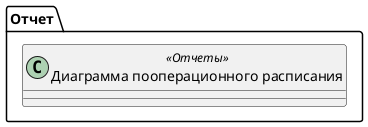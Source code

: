 ﻿@startuml ДиаграммаПооперационногоРасписания
'!include templates.wsd
'..\include templates.wsd
class Отчет.ДиаграммаПооперационногоРасписания as "Диаграмма пооперационного расписания" <<Отчеты>>
{
}
@enduml
